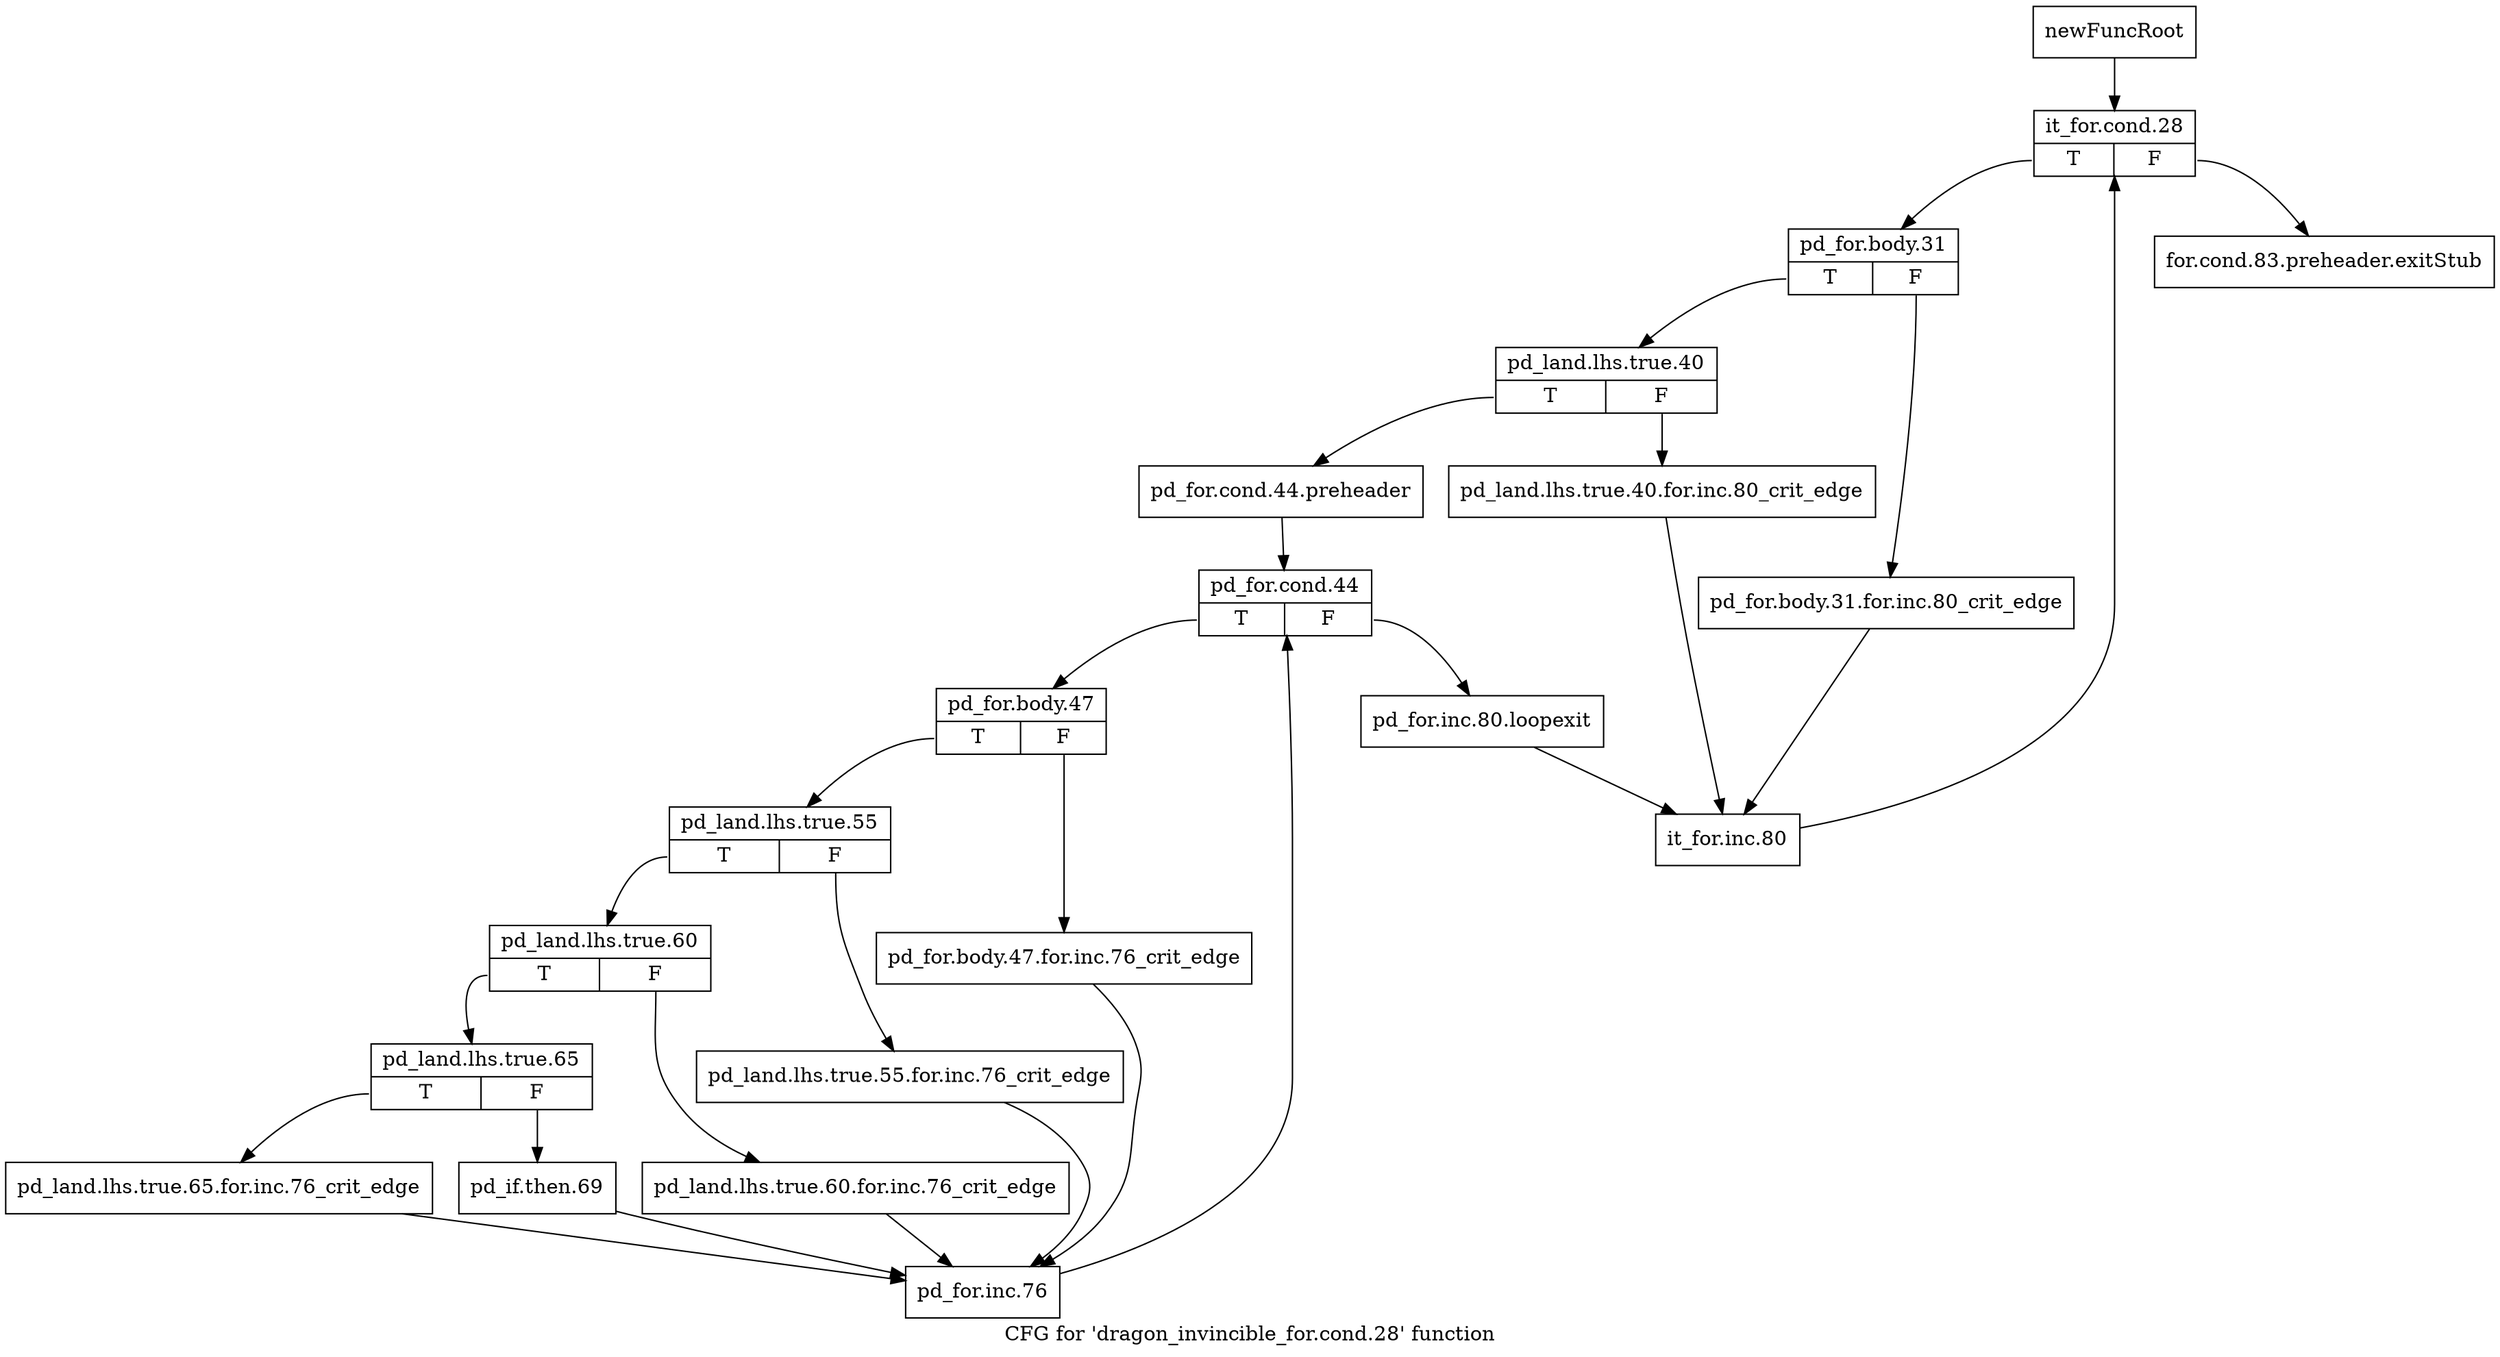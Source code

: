 digraph "CFG for 'dragon_invincible_for.cond.28' function" {
	label="CFG for 'dragon_invincible_for.cond.28' function";

	Node0x3f79ca0 [shape=record,label="{newFuncRoot}"];
	Node0x3f79ca0 -> Node0x3f919a0;
	Node0x3f91950 [shape=record,label="{for.cond.83.preheader.exitStub}"];
	Node0x3f919a0 [shape=record,label="{it_for.cond.28|{<s0>T|<s1>F}}"];
	Node0x3f919a0:s0 -> Node0x3f919f0;
	Node0x3f919a0:s1 -> Node0x3f91950;
	Node0x3f919f0 [shape=record,label="{pd_for.body.31|{<s0>T|<s1>F}}"];
	Node0x3f919f0:s0 -> Node0x3f91a90;
	Node0x3f919f0:s1 -> Node0x3f91a40;
	Node0x3f91a40 [shape=record,label="{pd_for.body.31.for.inc.80_crit_edge}"];
	Node0x3f91a40 -> Node0x3f91c20;
	Node0x3f91a90 [shape=record,label="{pd_land.lhs.true.40|{<s0>T|<s1>F}}"];
	Node0x3f91a90:s0 -> Node0x3f91b30;
	Node0x3f91a90:s1 -> Node0x3f91ae0;
	Node0x3f91ae0 [shape=record,label="{pd_land.lhs.true.40.for.inc.80_crit_edge}"];
	Node0x3f91ae0 -> Node0x3f91c20;
	Node0x3f91b30 [shape=record,label="{pd_for.cond.44.preheader}"];
	Node0x3f91b30 -> Node0x3f91b80;
	Node0x3f91b80 [shape=record,label="{pd_for.cond.44|{<s0>T|<s1>F}}"];
	Node0x3f91b80:s0 -> Node0x3f91c70;
	Node0x3f91b80:s1 -> Node0x3f91bd0;
	Node0x3f91bd0 [shape=record,label="{pd_for.inc.80.loopexit}"];
	Node0x3f91bd0 -> Node0x3f91c20;
	Node0x3f91c20 [shape=record,label="{it_for.inc.80}"];
	Node0x3f91c20 -> Node0x3f919a0;
	Node0x3f91c70 [shape=record,label="{pd_for.body.47|{<s0>T|<s1>F}}"];
	Node0x3f91c70:s0 -> Node0x3f91d10;
	Node0x3f91c70:s1 -> Node0x3f91cc0;
	Node0x3f91cc0 [shape=record,label="{pd_for.body.47.for.inc.76_crit_edge}"];
	Node0x3f91cc0 -> Node0x3f91f40;
	Node0x3f91d10 [shape=record,label="{pd_land.lhs.true.55|{<s0>T|<s1>F}}"];
	Node0x3f91d10:s0 -> Node0x3f91db0;
	Node0x3f91d10:s1 -> Node0x3f91d60;
	Node0x3f91d60 [shape=record,label="{pd_land.lhs.true.55.for.inc.76_crit_edge}"];
	Node0x3f91d60 -> Node0x3f91f40;
	Node0x3f91db0 [shape=record,label="{pd_land.lhs.true.60|{<s0>T|<s1>F}}"];
	Node0x3f91db0:s0 -> Node0x3f91e50;
	Node0x3f91db0:s1 -> Node0x3f91e00;
	Node0x3f91e00 [shape=record,label="{pd_land.lhs.true.60.for.inc.76_crit_edge}"];
	Node0x3f91e00 -> Node0x3f91f40;
	Node0x3f91e50 [shape=record,label="{pd_land.lhs.true.65|{<s0>T|<s1>F}}"];
	Node0x3f91e50:s0 -> Node0x3f91ef0;
	Node0x3f91e50:s1 -> Node0x3f91ea0;
	Node0x3f91ea0 [shape=record,label="{pd_if.then.69}"];
	Node0x3f91ea0 -> Node0x3f91f40;
	Node0x3f91ef0 [shape=record,label="{pd_land.lhs.true.65.for.inc.76_crit_edge}"];
	Node0x3f91ef0 -> Node0x3f91f40;
	Node0x3f91f40 [shape=record,label="{pd_for.inc.76}"];
	Node0x3f91f40 -> Node0x3f91b80;
}
